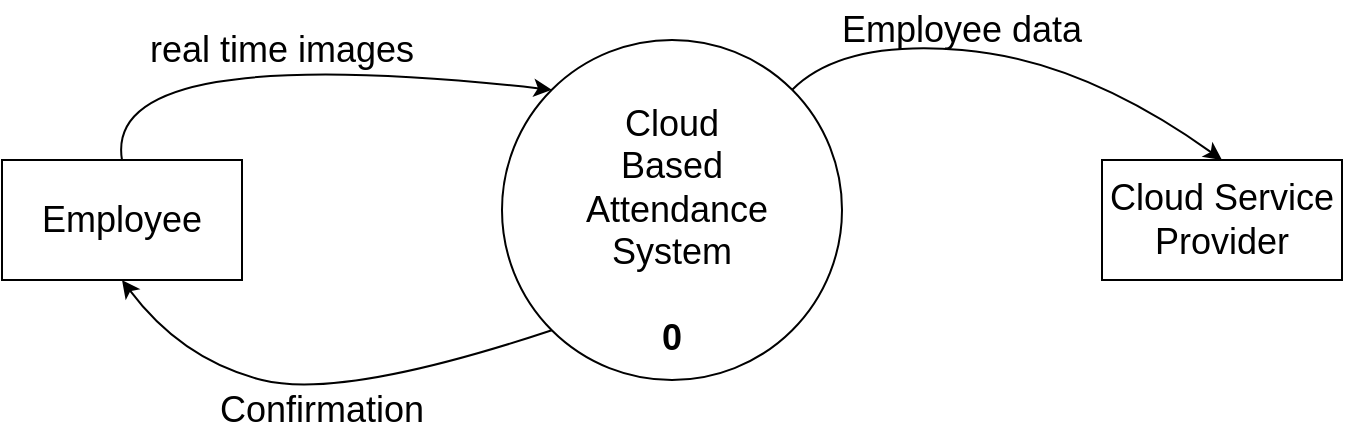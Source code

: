 <mxfile version="20.8.20" type="google"><diagram name="Page-1" id="qAqulP7BeyPwVyFWs7rv"><mxGraphModel grid="0" page="1" gridSize="10" guides="1" tooltips="1" connect="1" arrows="1" fold="1" pageScale="1" pageWidth="850" pageHeight="1100" math="0" shadow="0"><root><mxCell id="0"/><mxCell id="1" parent="0"/><mxCell id="4FiU68sZn2pxsfj0k1_I-1" value="&lt;font style=&quot;font-size: 18px;&quot;&gt;&lt;br&gt;Cloud&lt;br&gt;&amp;nbsp;Based&amp;nbsp;&lt;br&gt;&amp;nbsp;Attendance &lt;br&gt;System&lt;br&gt;&lt;br&gt;&lt;b&gt;0&lt;/b&gt;&lt;br&gt;&lt;/font&gt;" style="ellipse;whiteSpace=wrap;html=1;aspect=fixed;" vertex="1" parent="1"><mxGeometry x="330" y="140" width="170" height="170" as="geometry"/></mxCell><mxCell id="4FiU68sZn2pxsfj0k1_I-2" value="Employee" style="rounded=0;whiteSpace=wrap;html=1;fontSize=18;" vertex="1" parent="1"><mxGeometry x="80" y="200" width="120" height="60" as="geometry"/></mxCell><mxCell id="4FiU68sZn2pxsfj0k1_I-3" value="Cloud Service&lt;br&gt;Provider" style="rounded=0;whiteSpace=wrap;html=1;fontSize=18;" vertex="1" parent="1"><mxGeometry x="630" y="200" width="120" height="60" as="geometry"/></mxCell><mxCell id="4FiU68sZn2pxsfj0k1_I-6" value="real time images" style="text;html=1;strokeColor=none;fillColor=none;align=center;verticalAlign=middle;whiteSpace=wrap;rounded=0;fontSize=18;" vertex="1" parent="1"><mxGeometry x="150" y="130" width="140" height="30" as="geometry"/></mxCell><mxCell id="4FiU68sZn2pxsfj0k1_I-7" value="" style="curved=1;endArrow=classic;html=1;rounded=0;fontSize=18;exitX=0.5;exitY=0;exitDx=0;exitDy=0;entryX=0;entryY=0;entryDx=0;entryDy=0;" edge="1" parent="1" source="4FiU68sZn2pxsfj0k1_I-2" target="4FiU68sZn2pxsfj0k1_I-1"><mxGeometry width="50" height="50" relative="1" as="geometry"><mxPoint x="400" y="210" as="sourcePoint"/><mxPoint x="450" y="160" as="targetPoint"/><Array as="points"><mxPoint x="130" y="140"/></Array></mxGeometry></mxCell><mxCell id="4FiU68sZn2pxsfj0k1_I-8" value="" style="curved=1;endArrow=classic;html=1;rounded=0;fontSize=18;entryX=0.5;entryY=1;entryDx=0;entryDy=0;exitX=0;exitY=1;exitDx=0;exitDy=0;" edge="1" parent="1" source="4FiU68sZn2pxsfj0k1_I-1" target="4FiU68sZn2pxsfj0k1_I-2"><mxGeometry width="50" height="50" relative="1" as="geometry"><mxPoint x="400" y="240" as="sourcePoint"/><mxPoint x="450" y="190" as="targetPoint"/><Array as="points"><mxPoint x="250" y="320"/><mxPoint x="170" y="300"/></Array></mxGeometry></mxCell><mxCell id="4FiU68sZn2pxsfj0k1_I-9" value="Confirmation" style="text;html=1;strokeColor=none;fillColor=none;align=center;verticalAlign=middle;whiteSpace=wrap;rounded=0;fontSize=18;" vertex="1" parent="1"><mxGeometry x="180" y="310" width="120" height="30" as="geometry"/></mxCell><mxCell id="4FiU68sZn2pxsfj0k1_I-10" value="" style="curved=1;endArrow=classic;html=1;rounded=0;fontSize=18;exitX=1;exitY=0;exitDx=0;exitDy=0;entryX=0.5;entryY=0;entryDx=0;entryDy=0;" edge="1" parent="1" source="4FiU68sZn2pxsfj0k1_I-1" target="4FiU68sZn2pxsfj0k1_I-3"><mxGeometry width="50" height="50" relative="1" as="geometry"><mxPoint x="400" y="240" as="sourcePoint"/><mxPoint x="450" y="190" as="targetPoint"/><Array as="points"><mxPoint x="500" y="140"/><mxPoint x="620" y="150"/></Array></mxGeometry></mxCell><mxCell id="4FiU68sZn2pxsfj0k1_I-11" value="Employee data" style="text;html=1;strokeColor=none;fillColor=none;align=center;verticalAlign=middle;whiteSpace=wrap;rounded=0;fontSize=18;" vertex="1" parent="1"><mxGeometry x="490" y="120" width="140" height="30" as="geometry"/></mxCell></root></mxGraphModel></diagram></mxfile>